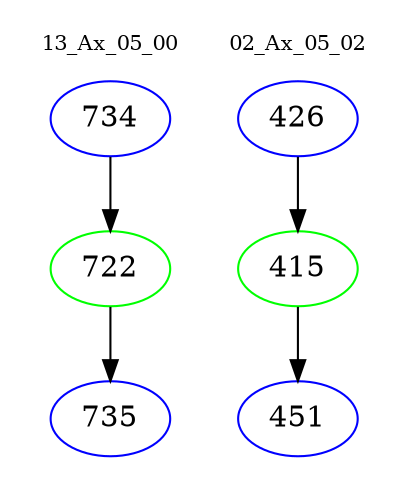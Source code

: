 digraph{
subgraph cluster_0 {
color = white
label = "13_Ax_05_00";
fontsize=10;
T0_734 [label="734", color="blue"]
T0_734 -> T0_722 [color="black"]
T0_722 [label="722", color="green"]
T0_722 -> T0_735 [color="black"]
T0_735 [label="735", color="blue"]
}
subgraph cluster_1 {
color = white
label = "02_Ax_05_02";
fontsize=10;
T1_426 [label="426", color="blue"]
T1_426 -> T1_415 [color="black"]
T1_415 [label="415", color="green"]
T1_415 -> T1_451 [color="black"]
T1_451 [label="451", color="blue"]
}
}
